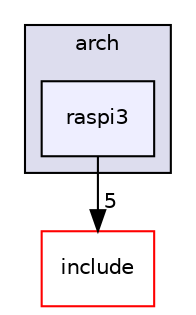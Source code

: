 digraph "D:/Pool/eclipse-workspace_aarch64/newspace/raspiOS/src/arch/raspi3" {
  compound=true
  node [ fontsize="10", fontname="Helvetica"];
  edge [ labelfontsize="10", labelfontname="Helvetica"];
  subgraph clusterdir_70d5e250c66d001b18da37689179cade {
    graph [ bgcolor="#ddddee", pencolor="black", label="arch" fontname="Helvetica", fontsize="10", URL="dir_70d5e250c66d001b18da37689179cade.html"]
  dir_1270075813c54bb7e8db823bad0e5983 [shape=box, label="raspi3", style="filled", fillcolor="#eeeeff", pencolor="black", URL="dir_1270075813c54bb7e8db823bad0e5983.html"];
  }
  dir_d44c64559bbebec7f509842c48db8b23 [shape=box label="include" fillcolor="white" style="filled" color="red" URL="dir_d44c64559bbebec7f509842c48db8b23.html"];
  dir_1270075813c54bb7e8db823bad0e5983->dir_d44c64559bbebec7f509842c48db8b23 [headlabel="5", labeldistance=1.5 headhref="dir_000034_000000.html"];
}
